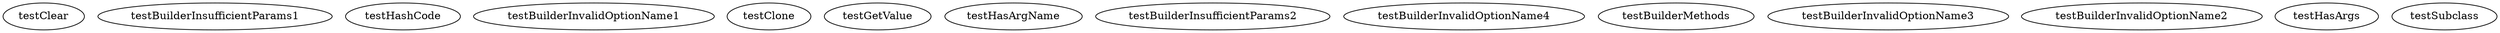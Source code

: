 digraph G {
testClear;
testBuilderInsufficientParams1;
testHashCode;
testBuilderInvalidOptionName1;
testClone;
testGetValue;
testHasArgName;
testBuilderInsufficientParams2;
testBuilderInvalidOptionName4;
testBuilderMethods;
testBuilderInvalidOptionName3;
testBuilderInvalidOptionName2;
testHasArgs;
testSubclass;
}